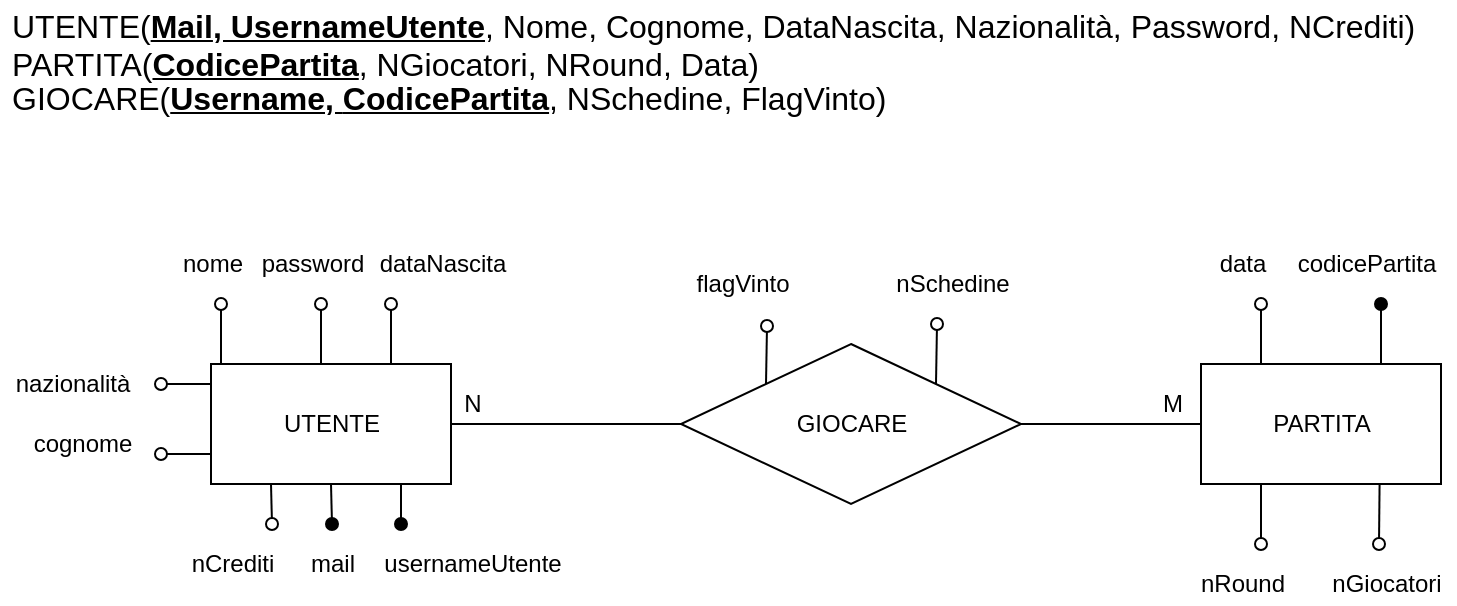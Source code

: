<mxfile version="14.6.13" type="device"><diagram id="YhQTPaxm2v9blhF6kY-Z" name="Page-1"><mxGraphModel dx="868" dy="504" grid="1" gridSize="10" guides="1" tooltips="1" connect="1" arrows="1" fold="1" page="1" pageScale="1" pageWidth="827" pageHeight="1169" math="0" shadow="0"><root><mxCell id="0"/><mxCell id="1" parent="0"/><mxCell id="OMEKQB_H6W8WvMoo4OvK-1" value="UTENTE" style="rounded=0;whiteSpace=wrap;html=1;" parent="1" vertex="1"><mxGeometry x="155.5" y="260" width="120" height="60" as="geometry"/></mxCell><mxCell id="OMEKQB_H6W8WvMoo4OvK-3" value="" style="endArrow=oval;html=1;endFill=0;" parent="1" edge="1"><mxGeometry width="50" height="50" relative="1" as="geometry"><mxPoint x="160.5" y="260" as="sourcePoint"/><mxPoint x="160.5" y="230" as="targetPoint"/></mxGeometry></mxCell><mxCell id="OMEKQB_H6W8WvMoo4OvK-4" value="nome" style="text;html=1;align=center;verticalAlign=middle;resizable=0;points=[];autosize=1;" parent="1" vertex="1"><mxGeometry x="130.5" y="200" width="50" height="20" as="geometry"/></mxCell><mxCell id="OMEKQB_H6W8WvMoo4OvK-5" value="cognome" style="text;html=1;align=center;verticalAlign=middle;resizable=0;points=[];autosize=1;" parent="1" vertex="1"><mxGeometry x="60.5" y="290" width="60" height="20" as="geometry"/></mxCell><mxCell id="OMEKQB_H6W8WvMoo4OvK-6" value="mail" style="text;html=1;align=center;verticalAlign=middle;resizable=0;points=[];autosize=1;" parent="1" vertex="1"><mxGeometry x="195.5" y="350" width="40" height="20" as="geometry"/></mxCell><mxCell id="OMEKQB_H6W8WvMoo4OvK-7" value="password" style="text;html=1;align=center;verticalAlign=middle;resizable=0;points=[];autosize=1;" parent="1" vertex="1"><mxGeometry x="170.5" y="200" width="70" height="20" as="geometry"/></mxCell><mxCell id="OMEKQB_H6W8WvMoo4OvK-8" value="" style="endArrow=oval;html=1;endFill=0;exitX=0.75;exitY=0;exitDx=0;exitDy=0;" parent="1" source="OMEKQB_H6W8WvMoo4OvK-1" edge="1"><mxGeometry width="50" height="50" relative="1" as="geometry"><mxPoint x="160.5" y="119.8" as="sourcePoint"/><mxPoint x="245.5" y="230" as="targetPoint"/></mxGeometry></mxCell><mxCell id="OMEKQB_H6W8WvMoo4OvK-9" value="" style="endArrow=oval;html=1;endFill=1;exitX=0.5;exitY=1;exitDx=0;exitDy=0;" parent="1" source="OMEKQB_H6W8WvMoo4OvK-1" edge="1"><mxGeometry width="50" height="50" relative="1" as="geometry"><mxPoint x="89.5" y="100" as="sourcePoint"/><mxPoint x="216" y="340" as="targetPoint"/></mxGeometry></mxCell><mxCell id="OMEKQB_H6W8WvMoo4OvK-10" value="" style="endArrow=oval;html=1;endFill=0;" parent="1" edge="1"><mxGeometry width="50" height="50" relative="1" as="geometry"><mxPoint x="210.5" y="260" as="sourcePoint"/><mxPoint x="210.5" y="230" as="targetPoint"/></mxGeometry></mxCell><mxCell id="OMEKQB_H6W8WvMoo4OvK-42" style="edgeStyle=orthogonalEdgeStyle;rounded=0;orthogonalLoop=1;jettySize=auto;html=1;startArrow=oval;startFill=0;endArrow=none;endFill=0;" parent="1" edge="1"><mxGeometry relative="1" as="geometry"><Array as="points"><mxPoint x="155.5" y="270.0"/></Array><mxPoint x="130.5" y="270" as="sourcePoint"/><mxPoint x="145.5" y="270.0" as="targetPoint"/></mxGeometry></mxCell><mxCell id="OMEKQB_H6W8WvMoo4OvK-11" value="dataNascita" style="text;html=1;align=center;verticalAlign=middle;resizable=0;points=[];autosize=1;" parent="1" vertex="1"><mxGeometry x="230.5" y="200" width="80" height="20" as="geometry"/></mxCell><mxCell id="OMEKQB_H6W8WvMoo4OvK-37" value="PARTITA" style="rounded=0;whiteSpace=wrap;html=1;" parent="1" vertex="1"><mxGeometry x="650.5" y="260" width="120" height="60" as="geometry"/></mxCell><mxCell id="OMEKQB_H6W8WvMoo4OvK-40" style="edgeStyle=orthogonalEdgeStyle;rounded=0;orthogonalLoop=1;jettySize=auto;html=1;startArrow=oval;startFill=0;endArrow=none;endFill=0;entryX=0.25;entryY=0;entryDx=0;entryDy=0;" parent="1" target="OMEKQB_H6W8WvMoo4OvK-37" edge="1"><mxGeometry relative="1" as="geometry"><mxPoint x="566.5" y="261" as="targetPoint"/><mxPoint x="680.5" y="230" as="sourcePoint"/></mxGeometry></mxCell><mxCell id="OMEKQB_H6W8WvMoo4OvK-39" value="nGiocatori" style="text;html=1;align=center;verticalAlign=middle;resizable=0;points=[];autosize=1;" parent="1" vertex="1"><mxGeometry x="707.5" y="360" width="70" height="20" as="geometry"/></mxCell><mxCell id="OMEKQB_H6W8WvMoo4OvK-43" style="edgeStyle=orthogonalEdgeStyle;rounded=0;orthogonalLoop=1;jettySize=auto;html=1;startArrow=oval;startFill=1;endArrow=none;endFill=0;entryX=0.75;entryY=0;entryDx=0;entryDy=0;" parent="1" target="OMEKQB_H6W8WvMoo4OvK-37" edge="1"><mxGeometry relative="1" as="geometry"><mxPoint x="650.5" y="262" as="targetPoint"/><mxPoint x="740.5" y="230" as="sourcePoint"/></mxGeometry></mxCell><mxCell id="OMEKQB_H6W8WvMoo4OvK-41" value="codicePartita" style="text;html=1;align=center;verticalAlign=middle;resizable=0;points=[];autosize=1;" parent="1" vertex="1"><mxGeometry x="687.5" y="200" width="90" height="20" as="geometry"/></mxCell><mxCell id="OMEKQB_H6W8WvMoo4OvK-44" value="GIOCARE" style="rhombus;whiteSpace=wrap;html=1;" parent="1" vertex="1"><mxGeometry x="390.5" y="250" width="170" height="80" as="geometry"/></mxCell><mxCell id="OMEKQB_H6W8WvMoo4OvK-46" value="" style="endArrow=none;html=1;entryX=0;entryY=0.5;entryDx=0;entryDy=0;exitX=1;exitY=0.5;exitDx=0;exitDy=0;" parent="1" source="OMEKQB_H6W8WvMoo4OvK-44" target="OMEKQB_H6W8WvMoo4OvK-37" edge="1"><mxGeometry width="50" height="50" relative="1" as="geometry"><mxPoint x="460.5" y="290" as="sourcePoint"/><mxPoint x="500.5" y="260" as="targetPoint"/><Array as="points"/></mxGeometry></mxCell><mxCell id="OMEKQB_H6W8WvMoo4OvK-84" value="" style="edgeStyle=orthogonalEdgeStyle;rounded=0;orthogonalLoop=1;jettySize=auto;html=1;startArrow=oval;startFill=0;endArrow=none;endFill=0;" parent="1" edge="1"><mxGeometry relative="1" as="geometry"><mxPoint x="294" y="690" as="targetPoint"/></mxGeometry></mxCell><mxCell id="OMEKQB_H6W8WvMoo4OvK-98" value="nRound" style="text;html=1;align=center;verticalAlign=middle;resizable=0;points=[];autosize=1;" parent="1" vertex="1"><mxGeometry x="640.5" y="360" width="60" height="20" as="geometry"/></mxCell><mxCell id="OMEKQB_H6W8WvMoo4OvK-103" value="nazionalità" style="text;html=1;align=center;verticalAlign=middle;resizable=0;points=[];autosize=1;" parent="1" vertex="1"><mxGeometry x="50.5" y="260" width="70" height="20" as="geometry"/></mxCell><mxCell id="OMEKQB_H6W8WvMoo4OvK-108" value="M" style="text;html=1;align=center;verticalAlign=middle;resizable=0;points=[];autosize=1;" parent="1" vertex="1"><mxGeometry x="620.5" y="270" width="30" height="20" as="geometry"/></mxCell><mxCell id="OMEKQB_H6W8WvMoo4OvK-109" value="nSchedine" style="text;html=1;align=center;verticalAlign=middle;resizable=0;points=[];autosize=1;" parent="1" vertex="1"><mxGeometry x="490.5" y="210" width="70" height="20" as="geometry"/></mxCell><mxCell id="QB0B2jWpJBS39hhj6BKQ-2" value="" style="endArrow=oval;html=1;endFill=0;exitX=0;exitY=0.75;exitDx=0;exitDy=0;" parent="1" source="OMEKQB_H6W8WvMoo4OvK-1" edge="1"><mxGeometry width="50" height="50" relative="1" as="geometry"><mxPoint x="150.5" y="140" as="sourcePoint"/><mxPoint x="130.5" y="305" as="targetPoint"/></mxGeometry></mxCell><mxCell id="QB0B2jWpJBS39hhj6BKQ-5" value="N" style="text;html=1;align=center;verticalAlign=middle;resizable=0;points=[];autosize=1;" parent="1" vertex="1"><mxGeometry x="275.5" y="270" width="20" height="20" as="geometry"/></mxCell><mxCell id="QB0B2jWpJBS39hhj6BKQ-13" style="edgeStyle=orthogonalEdgeStyle;rounded=0;orthogonalLoop=1;jettySize=auto;html=1;startArrow=oval;startFill=0;endArrow=none;endFill=0;entryX=0.25;entryY=1;entryDx=0;entryDy=0;" parent="1" target="OMEKQB_H6W8WvMoo4OvK-37" edge="1"><mxGeometry relative="1" as="geometry"><mxPoint x="671.5" y="371" as="targetPoint"/><mxPoint x="680.5" y="350" as="sourcePoint"/></mxGeometry></mxCell><mxCell id="yuaxNLlWsj_H6J84ENea-2" value="" style="endArrow=none;html=1;startArrow=oval;startFill=0;entryX=1;entryY=0;entryDx=0;entryDy=0;" parent="1" target="OMEKQB_H6W8WvMoo4OvK-44" edge="1"><mxGeometry width="50" height="50" relative="1" as="geometry"><mxPoint x="518.5" y="240" as="sourcePoint"/><mxPoint x="368.5" y="240" as="targetPoint"/></mxGeometry></mxCell><mxCell id="yuaxNLlWsj_H6J84ENea-11" value="&lt;p style=&quot;margin-bottom: 0cm ; line-height: 1px ; background: transparent&quot;&gt;&lt;font size=&quot;3&quot;&gt;UTENTE(&lt;/font&gt;&lt;span style=&quot;font-size: medium&quot;&gt;&lt;b&gt;&lt;u&gt;Mail&lt;/u&gt;&lt;/b&gt;&lt;/span&gt;&lt;font size=&quot;3&quot;&gt;&lt;b&gt;&lt;u&gt;, UsernameUtente&lt;/u&gt;&lt;/b&gt;, Nome, Cognome, DataNascita, Nazionalità, Password, NCrediti&lt;/font&gt;&lt;font size=&quot;3&quot;&gt;)&lt;/font&gt;&lt;/p&gt;&lt;p style=&quot;margin-bottom: 0cm ; line-height: 1px ; background: transparent ; font-size: medium&quot;&gt;PARTITA(&lt;u&gt;&lt;b&gt;CodicePartita&lt;/b&gt;&lt;/u&gt;, NGiocatori, NRound, Data)&lt;/p&gt;&lt;p style=&quot;margin-bottom: 0cm ; line-height: 1px ; background: transparent ; font-size: medium&quot;&gt;GIOCARE(&lt;u&gt;&lt;b&gt;Username&lt;/b&gt;&lt;/u&gt;&lt;u&gt;&lt;b&gt;, &lt;/b&gt;&lt;/u&gt;&lt;u&gt;&lt;b&gt;CodicePartita&lt;/b&gt;&lt;/u&gt;, NSchedine, FlagVinto)&lt;/p&gt;" style="text;html=1;align=left;verticalAlign=middle;resizable=0;points=[];autosize=1;" parent="1" vertex="1"><mxGeometry x="54" y="80" width="720" height="50" as="geometry"/></mxCell><mxCell id="-TnzpkklFbZ9NE8llNJC-1" value="flagVinto" style="text;html=1;align=center;verticalAlign=middle;resizable=0;points=[];autosize=1;" parent="1" vertex="1"><mxGeometry x="390.5" y="210" width="60" height="20" as="geometry"/></mxCell><mxCell id="-TnzpkklFbZ9NE8llNJC-2" value="" style="endArrow=none;html=1;startArrow=oval;startFill=0;entryX=0;entryY=0;entryDx=0;entryDy=0;" parent="1" target="OMEKQB_H6W8WvMoo4OvK-44" edge="1"><mxGeometry width="50" height="50" relative="1" as="geometry"><mxPoint x="433.5" y="241" as="sourcePoint"/><mxPoint x="280.5" y="270" as="targetPoint"/></mxGeometry></mxCell><mxCell id="-TnzpkklFbZ9NE8llNJC-3" value="data" style="text;html=1;align=center;verticalAlign=middle;resizable=0;points=[];autosize=1;" parent="1" vertex="1"><mxGeometry x="650.5" y="200" width="40" height="20" as="geometry"/></mxCell><mxCell id="-TnzpkklFbZ9NE8llNJC-4" style="edgeStyle=orthogonalEdgeStyle;rounded=0;orthogonalLoop=1;jettySize=auto;html=1;startArrow=oval;startFill=0;endArrow=none;endFill=0;entryX=0.25;entryY=1;entryDx=0;entryDy=0;" parent="1" edge="1"><mxGeometry relative="1" as="geometry"><mxPoint x="739.79" y="320" as="targetPoint"/><mxPoint x="739.5" y="350" as="sourcePoint"/></mxGeometry></mxCell><mxCell id="aSzUP0mKTBLRaa6L97gW-1" value="usernameUtente" style="text;html=1;align=center;verticalAlign=middle;resizable=0;points=[];autosize=1;" parent="1" vertex="1"><mxGeometry x="235.5" y="350" width="100" height="20" as="geometry"/></mxCell><mxCell id="aSzUP0mKTBLRaa6L97gW-2" value="" style="endArrow=none;html=1;startArrow=oval;startFill=1;" parent="1" edge="1"><mxGeometry width="50" height="50" relative="1" as="geometry"><mxPoint x="250.5" y="340" as="sourcePoint"/><mxPoint x="250.5" y="320" as="targetPoint"/></mxGeometry></mxCell><mxCell id="BCA1CXtlSdH-6V9slS91-1" value="" style="endArrow=none;html=1;entryX=0;entryY=0.5;entryDx=0;entryDy=0;exitX=1;exitY=0.5;exitDx=0;exitDy=0;" parent="1" source="OMEKQB_H6W8WvMoo4OvK-1" target="OMEKQB_H6W8WvMoo4OvK-44" edge="1"><mxGeometry width="50" height="50" relative="1" as="geometry"><mxPoint x="260.5" y="340" as="sourcePoint"/><mxPoint x="400.5" y="210" as="targetPoint"/><Array as="points"/></mxGeometry></mxCell><mxCell id="BCA1CXtlSdH-6V9slS91-4" value="nCrediti" style="text;html=1;align=center;verticalAlign=middle;resizable=0;points=[];autosize=1;strokeColor=none;" parent="1" vertex="1"><mxGeometry x="135.5" y="350" width="60" height="20" as="geometry"/></mxCell><mxCell id="BCA1CXtlSdH-6V9slS91-5" value="" style="endArrow=none;html=1;startArrow=oval;startFill=0;entryX=0.25;entryY=1;entryDx=0;entryDy=0;" parent="1" target="OMEKQB_H6W8WvMoo4OvK-1" edge="1"><mxGeometry width="50" height="50" relative="1" as="geometry"><mxPoint x="186" y="340" as="sourcePoint"/><mxPoint x="160" y="380" as="targetPoint"/></mxGeometry></mxCell></root></mxGraphModel></diagram></mxfile>